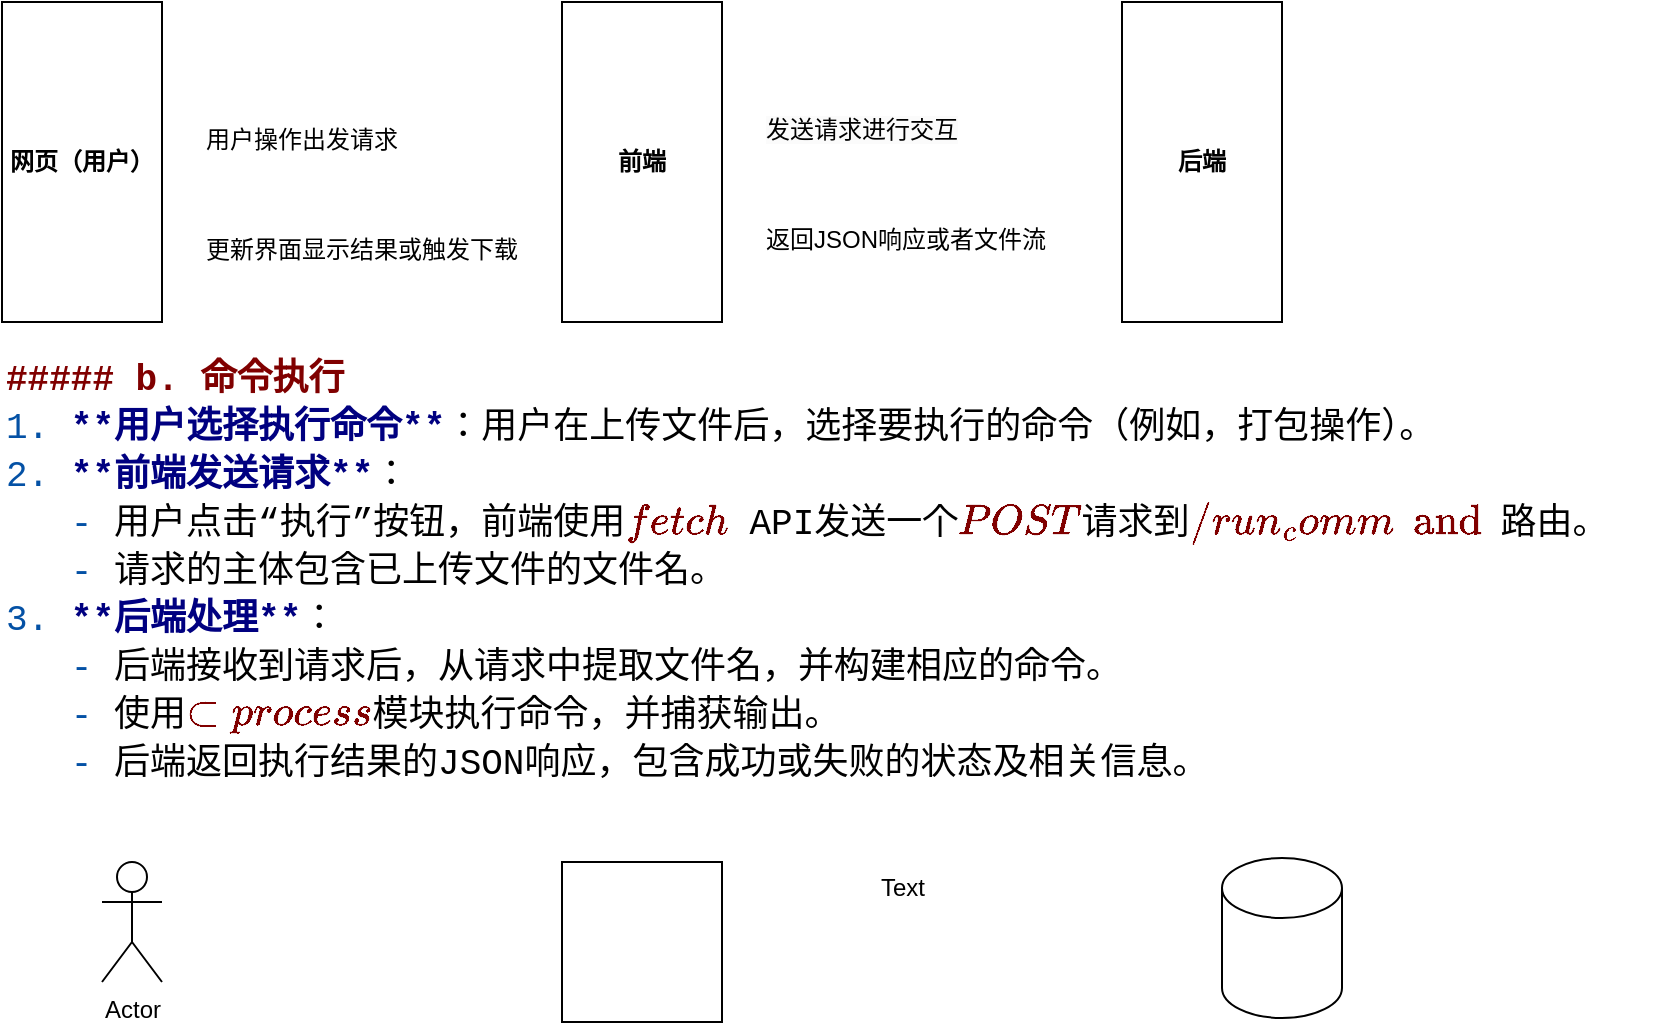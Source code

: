 <mxfile version="24.7.16">
  <diagram name="Page-1" id="74e2e168-ea6b-b213-b513-2b3c1d86103e">
    <mxGraphModel dx="786" dy="727" grid="1" gridSize="10" guides="1" tooltips="1" connect="1" arrows="1" fold="1" page="1" pageScale="1" pageWidth="1100" pageHeight="850" background="none" math="0" shadow="0">
      <root>
        <mxCell id="0" />
        <mxCell id="1" parent="0" />
        <mxCell id="9LoYyTasiTcRK8hntE4s-2" value="网页（用户）" style="whiteSpace=wrap;html=1;fontStyle=1" vertex="1" parent="1">
          <mxGeometry x="40" y="40" width="80" height="160" as="geometry" />
        </mxCell>
        <mxCell id="9LoYyTasiTcRK8hntE4s-3" value="前端" style="whiteSpace=wrap;html=1;fontStyle=1" vertex="1" parent="1">
          <mxGeometry x="320" y="40" width="80" height="160" as="geometry" />
        </mxCell>
        <mxCell id="9LoYyTasiTcRK8hntE4s-4" value="后端" style="whiteSpace=wrap;html=1;fontStyle=1" vertex="1" parent="1">
          <mxGeometry x="600" y="40" width="80" height="160" as="geometry" />
        </mxCell>
        <mxCell id="9LoYyTasiTcRK8hntE4s-5" value="用户操作出发请求" style="text;whiteSpace=wrap;html=1;" vertex="1" parent="1">
          <mxGeometry x="140" y="95" width="180" height="50" as="geometry" />
        </mxCell>
        <mxCell id="9LoYyTasiTcRK8hntE4s-7" value="&lt;span style=&quot;color: rgb(0, 0, 0); font-family: Helvetica; font-size: 12px; font-style: normal; font-variant-ligatures: normal; font-variant-caps: normal; font-weight: 400; letter-spacing: normal; orphans: 2; text-align: left; text-indent: 0px; text-transform: none; widows: 2; word-spacing: 0px; -webkit-text-stroke-width: 0px; white-space: normal; background-color: rgb(251, 251, 251); text-decoration-thickness: initial; text-decoration-style: initial; text-decoration-color: initial; display: inline !important; float: none;&quot;&gt;发送请求进行交互&lt;/span&gt;" style="text;whiteSpace=wrap;html=1;" vertex="1" parent="1">
          <mxGeometry x="420" y="90" width="130" height="40" as="geometry" />
        </mxCell>
        <mxCell id="9LoYyTasiTcRK8hntE4s-8" value="更新界面显示结果或触发下载" style="text;whiteSpace=wrap;html=1;" vertex="1" parent="1">
          <mxGeometry x="140" y="150" width="160" height="40" as="geometry" />
        </mxCell>
        <mxCell id="9LoYyTasiTcRK8hntE4s-10" value="返回JSON响应或者文件流" style="text;whiteSpace=wrap;html=1;" vertex="1" parent="1">
          <mxGeometry x="420" y="145" width="150" height="40" as="geometry" />
        </mxCell>
        <mxCell id="9LoYyTasiTcRK8hntE4s-11" value="&lt;div style=&quot;color: #000000;background-color: #ffffff;font-family: Consolas, &#39;Courier New&#39;, monospace;font-weight: normal;font-size: 18px;line-height: 24px;white-space: pre;&quot;&gt;&lt;div&gt;&lt;span style=&quot;color: #800000;font-weight: bold;&quot;&gt;##### b. 命令执行&lt;/span&gt;&lt;/div&gt;&lt;div&gt;&lt;span style=&quot;color: #0451a5;&quot;&gt;1.&lt;/span&gt;&lt;span style=&quot;color: #000000;&quot;&gt; &lt;/span&gt;&lt;span style=&quot;color: #000080;font-weight: bold;&quot;&gt;**用户选择执行命令**&lt;/span&gt;&lt;span style=&quot;color: #000000;&quot;&gt;：用户在上传文件后，选择要执行的命令（例如，打包操作）。&lt;/span&gt;&lt;/div&gt;&lt;div&gt;&lt;span style=&quot;color: #0451a5;&quot;&gt;2.&lt;/span&gt;&lt;span style=&quot;color: #000000;&quot;&gt; &lt;/span&gt;&lt;span style=&quot;color: #000080;font-weight: bold;&quot;&gt;**前端发送请求**&lt;/span&gt;&lt;span style=&quot;color: #000000;&quot;&gt;：&lt;/span&gt;&lt;/div&gt;&lt;div&gt;&lt;span style=&quot;color: #000000;&quot;&gt;&amp;nbsp; &amp;nbsp;&lt;/span&gt;&lt;span style=&quot;color: #0451a5;&quot;&gt;-&lt;/span&gt;&lt;span style=&quot;color: #000000;&quot;&gt; 用户点击“执行”按钮，前端使用&lt;/span&gt;&lt;span style=&quot;color: #800000;&quot;&gt;`fetch`&lt;/span&gt;&lt;span style=&quot;color: #000000;&quot;&gt; API发送一个&lt;/span&gt;&lt;span style=&quot;color: #800000;&quot;&gt;`POST`&lt;/span&gt;&lt;span style=&quot;color: #000000;&quot;&gt;请求到&lt;/span&gt;&lt;span style=&quot;color: #800000;&quot;&gt;`/run_command`&lt;/span&gt;&lt;span style=&quot;color: #000000;&quot;&gt;路由。&lt;/span&gt;&lt;/div&gt;&lt;div&gt;&lt;span style=&quot;color: #000000;&quot;&gt;&amp;nbsp; &amp;nbsp;&lt;/span&gt;&lt;span style=&quot;color: #0451a5;&quot;&gt;-&lt;/span&gt;&lt;span style=&quot;color: #000000;&quot;&gt; 请求的主体包含已上传文件的文件名。&lt;/span&gt;&lt;/div&gt;&lt;div&gt;&lt;span style=&quot;color: #0451a5;&quot;&gt;3.&lt;/span&gt;&lt;span style=&quot;color: #000000;&quot;&gt; &lt;/span&gt;&lt;span style=&quot;color: #000080;font-weight: bold;&quot;&gt;**后端处理**&lt;/span&gt;&lt;span style=&quot;color: #000000;&quot;&gt;：&lt;/span&gt;&lt;/div&gt;&lt;div&gt;&lt;span style=&quot;color: #000000;&quot;&gt;&amp;nbsp; &amp;nbsp;&lt;/span&gt;&lt;span style=&quot;color: #0451a5;&quot;&gt;-&lt;/span&gt;&lt;span style=&quot;color: #000000;&quot;&gt; 后端接收到请求后，从请求中提取文件名，并构建相应的命令。&lt;/span&gt;&lt;/div&gt;&lt;div&gt;&lt;span style=&quot;color: #000000;&quot;&gt;&amp;nbsp; &amp;nbsp;&lt;/span&gt;&lt;span style=&quot;color: #0451a5;&quot;&gt;-&lt;/span&gt;&lt;span style=&quot;color: #000000;&quot;&gt; 使用&lt;/span&gt;&lt;span style=&quot;color: #800000;&quot;&gt;`subprocess`&lt;/span&gt;&lt;span style=&quot;color: #000000;&quot;&gt;模块执行命令，并捕获输出。&lt;/span&gt;&lt;/div&gt;&lt;div&gt;&lt;span style=&quot;color: #000000;&quot;&gt;&amp;nbsp; &amp;nbsp;&lt;/span&gt;&lt;span style=&quot;color: #0451a5;&quot;&gt;-&lt;/span&gt;&lt;span style=&quot;color: #000000;&quot;&gt; 后端返回执行结果的JSON响应，包含成功或失败的状态及相关信息。&lt;/span&gt;&lt;/div&gt;&lt;/div&gt;" style="text;whiteSpace=wrap;html=1;" vertex="1" parent="1">
          <mxGeometry x="40" y="210" width="500" height="240" as="geometry" />
        </mxCell>
        <mxCell id="9LoYyTasiTcRK8hntE4s-14" value="Actor" style="shape=umlActor;verticalLabelPosition=bottom;verticalAlign=top;html=1;outlineConnect=0;" vertex="1" parent="1">
          <mxGeometry x="90" y="470" width="30" height="60" as="geometry" />
        </mxCell>
        <mxCell id="9LoYyTasiTcRK8hntE4s-19" value="" style="whiteSpace=wrap;html=1;aspect=fixed;" vertex="1" parent="1">
          <mxGeometry x="320" y="470" width="80" height="80" as="geometry" />
        </mxCell>
        <mxCell id="9LoYyTasiTcRK8hntE4s-20" value="" style="shape=cylinder3;whiteSpace=wrap;html=1;boundedLbl=1;backgroundOutline=1;size=15;" vertex="1" parent="1">
          <mxGeometry x="650" y="468" width="60" height="80" as="geometry" />
        </mxCell>
        <mxCell id="9LoYyTasiTcRK8hntE4s-22" value="Text" style="text;html=1;align=center;verticalAlign=middle;resizable=0;points=[];autosize=1;strokeColor=none;fillColor=none;" vertex="1" parent="1">
          <mxGeometry x="465" y="468" width="50" height="30" as="geometry" />
        </mxCell>
      </root>
    </mxGraphModel>
  </diagram>
</mxfile>
